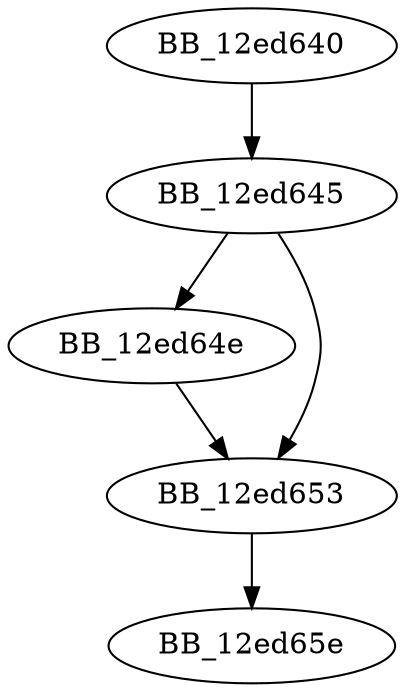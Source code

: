 DiGraph ___endstdio{
BB_12ed640->BB_12ed645
BB_12ed645->BB_12ed64e
BB_12ed645->BB_12ed653
BB_12ed64e->BB_12ed653
BB_12ed653->BB_12ed65e
}
